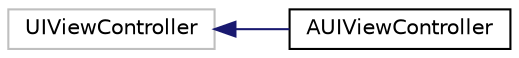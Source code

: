 digraph "Graphical Class Hierarchy"
{
 // LATEX_PDF_SIZE
  edge [fontname="Helvetica",fontsize="10",labelfontname="Helvetica",labelfontsize="10"];
  node [fontname="Helvetica",fontsize="10",shape=record];
  rankdir="LR";
  Node1167 [label="UIViewController",height=0.2,width=0.4,color="grey75", fillcolor="white", style="filled",tooltip=" "];
  Node1167 -> Node0 [dir="back",color="midnightblue",fontsize="10",style="solid",fontname="Helvetica"];
  Node0 [label="AUIViewController",height=0.2,width=0.4,color="black", fillcolor="white", style="filled",URL="$interfaceAUIViewController.html",tooltip=" "];
}

